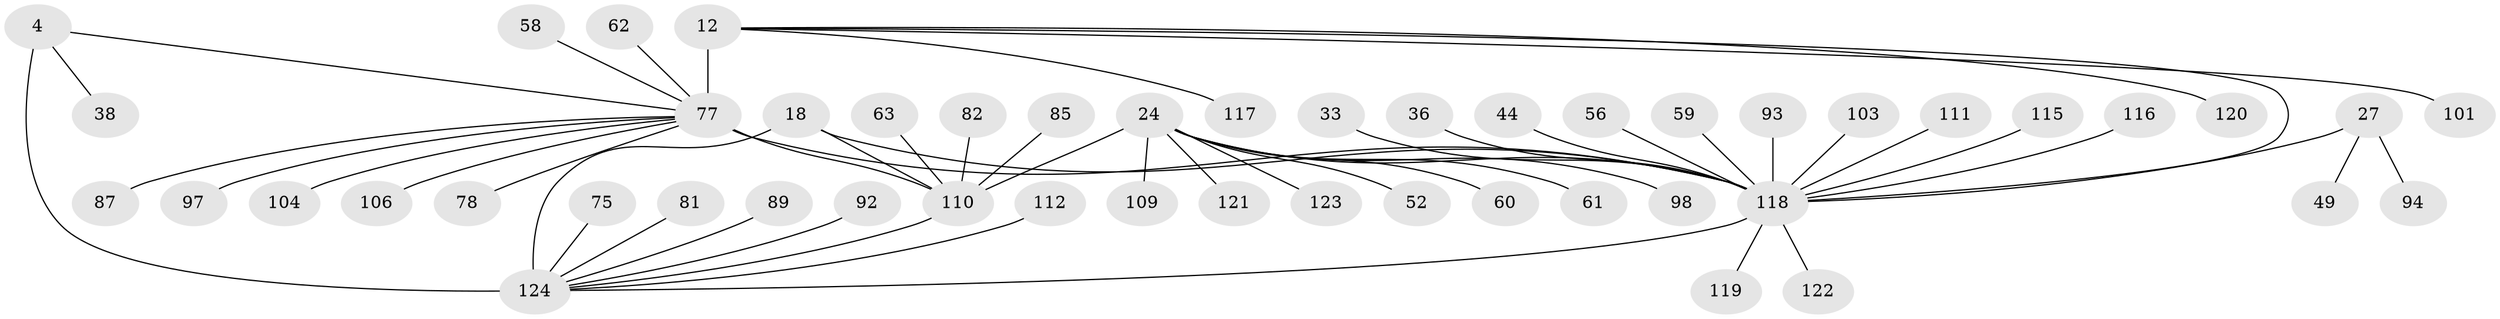 // original degree distribution, {6: 0.04032258064516129, 10: 0.056451612903225805, 9: 0.04838709677419355, 8: 0.03225806451612903, 7: 0.03225806451612903, 11: 0.016129032258064516, 5: 0.008064516129032258, 13: 0.008064516129032258, 2: 0.13709677419354838, 1: 0.5887096774193549, 4: 0.024193548387096774, 3: 0.008064516129032258}
// Generated by graph-tools (version 1.1) at 2025/58/03/04/25 21:58:25]
// undirected, 49 vertices, 54 edges
graph export_dot {
graph [start="1"]
  node [color=gray90,style=filled];
  4 [super="+1"];
  12 [super="+9"];
  18 [super="+17"];
  24 [super="+19+22"];
  27 [super="+26"];
  33;
  36;
  38;
  44;
  49;
  52;
  56;
  58;
  59;
  60;
  61;
  62 [super="+57"];
  63;
  75;
  77 [super="+68+32+34+40"];
  78;
  81;
  82 [super="+65"];
  85;
  87 [super="+71"];
  89;
  92;
  93;
  94;
  97;
  98;
  101;
  103 [super="+31"];
  104;
  106 [super="+96"];
  109;
  110 [super="+47+43+45+53+55"];
  111;
  112;
  115;
  116;
  117 [super="+114"];
  118 [super="+88+99+29+30+35+39+41+46+66+70+74+79+80+83+84+86+100+107+108+113+90"];
  119;
  120;
  121;
  122;
  123;
  124 [super="+91+102+76+6+69"];
  4 -- 38;
  4 -- 77;
  4 -- 124 [weight=8];
  12 -- 101;
  12 -- 120;
  12 -- 117;
  12 -- 118;
  12 -- 77 [weight=8];
  18 -- 118 [weight=9];
  18 -- 110;
  18 -- 124;
  24 -- 61;
  24 -- 121;
  24 -- 60;
  24 -- 118 [weight=4];
  24 -- 110 [weight=8];
  24 -- 98;
  24 -- 109;
  24 -- 52;
  24 -- 123;
  27 -- 49;
  27 -- 94;
  27 -- 118 [weight=8];
  33 -- 118;
  36 -- 118;
  44 -- 118;
  56 -- 118;
  58 -- 77;
  59 -- 118;
  62 -- 77;
  63 -- 110;
  75 -- 124;
  77 -- 78;
  77 -- 87;
  77 -- 97;
  77 -- 104;
  77 -- 106;
  77 -- 110;
  77 -- 118 [weight=4];
  81 -- 124;
  82 -- 110;
  85 -- 110;
  89 -- 124;
  92 -- 124;
  93 -- 118;
  103 -- 118;
  110 -- 124;
  111 -- 118;
  112 -- 124;
  115 -- 118;
  116 -- 118;
  118 -- 119;
  118 -- 122;
  118 -- 124 [weight=2];
}
